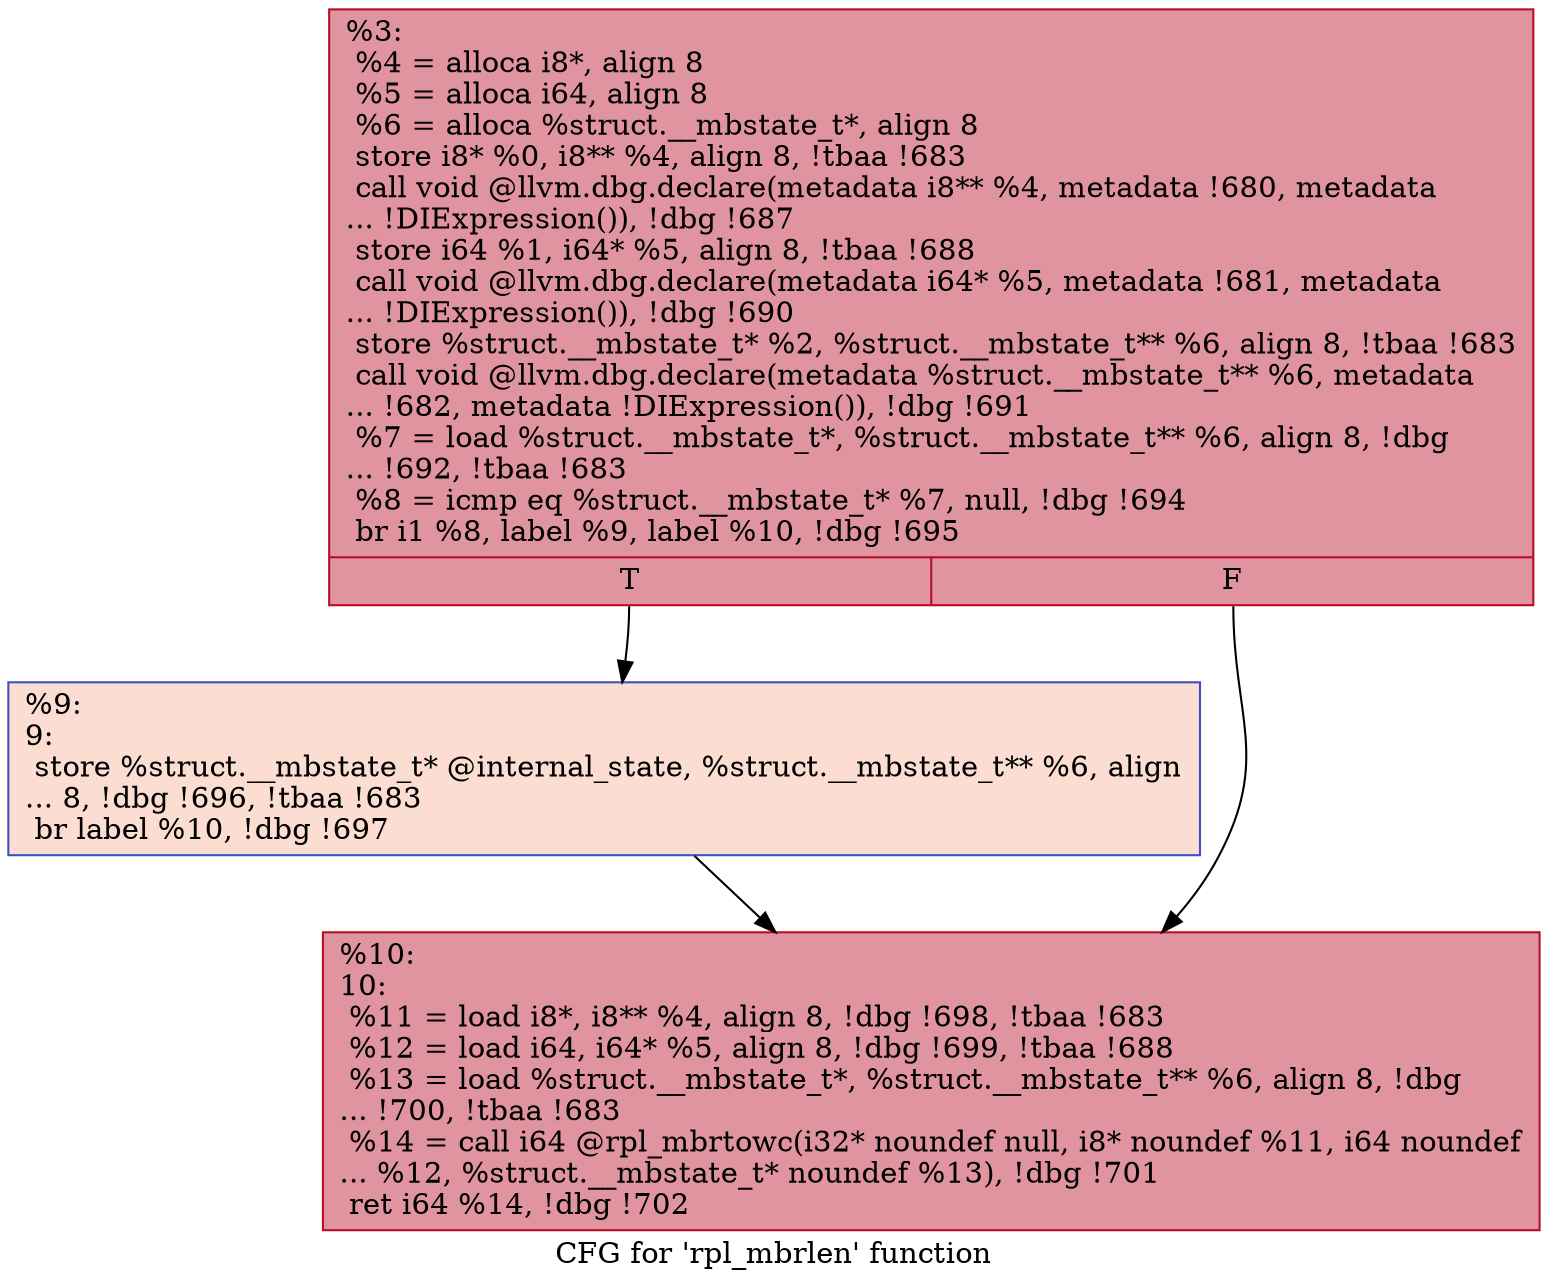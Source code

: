 digraph "CFG for 'rpl_mbrlen' function" {
	label="CFG for 'rpl_mbrlen' function";

	Node0x21d8430 [shape=record,color="#b70d28ff", style=filled, fillcolor="#b70d2870",label="{%3:\l  %4 = alloca i8*, align 8\l  %5 = alloca i64, align 8\l  %6 = alloca %struct.__mbstate_t*, align 8\l  store i8* %0, i8** %4, align 8, !tbaa !683\l  call void @llvm.dbg.declare(metadata i8** %4, metadata !680, metadata\l... !DIExpression()), !dbg !687\l  store i64 %1, i64* %5, align 8, !tbaa !688\l  call void @llvm.dbg.declare(metadata i64* %5, metadata !681, metadata\l... !DIExpression()), !dbg !690\l  store %struct.__mbstate_t* %2, %struct.__mbstate_t** %6, align 8, !tbaa !683\l  call void @llvm.dbg.declare(metadata %struct.__mbstate_t** %6, metadata\l... !682, metadata !DIExpression()), !dbg !691\l  %7 = load %struct.__mbstate_t*, %struct.__mbstate_t** %6, align 8, !dbg\l... !692, !tbaa !683\l  %8 = icmp eq %struct.__mbstate_t* %7, null, !dbg !694\l  br i1 %8, label %9, label %10, !dbg !695\l|{<s0>T|<s1>F}}"];
	Node0x21d8430:s0 -> Node0x21d84c0;
	Node0x21d8430:s1 -> Node0x21d8510;
	Node0x21d84c0 [shape=record,color="#3d50c3ff", style=filled, fillcolor="#f7b39670",label="{%9:\l9:                                                \l  store %struct.__mbstate_t* @internal_state, %struct.__mbstate_t** %6, align\l... 8, !dbg !696, !tbaa !683\l  br label %10, !dbg !697\l}"];
	Node0x21d84c0 -> Node0x21d8510;
	Node0x21d8510 [shape=record,color="#b70d28ff", style=filled, fillcolor="#b70d2870",label="{%10:\l10:                                               \l  %11 = load i8*, i8** %4, align 8, !dbg !698, !tbaa !683\l  %12 = load i64, i64* %5, align 8, !dbg !699, !tbaa !688\l  %13 = load %struct.__mbstate_t*, %struct.__mbstate_t** %6, align 8, !dbg\l... !700, !tbaa !683\l  %14 = call i64 @rpl_mbrtowc(i32* noundef null, i8* noundef %11, i64 noundef\l... %12, %struct.__mbstate_t* noundef %13), !dbg !701\l  ret i64 %14, !dbg !702\l}"];
}
